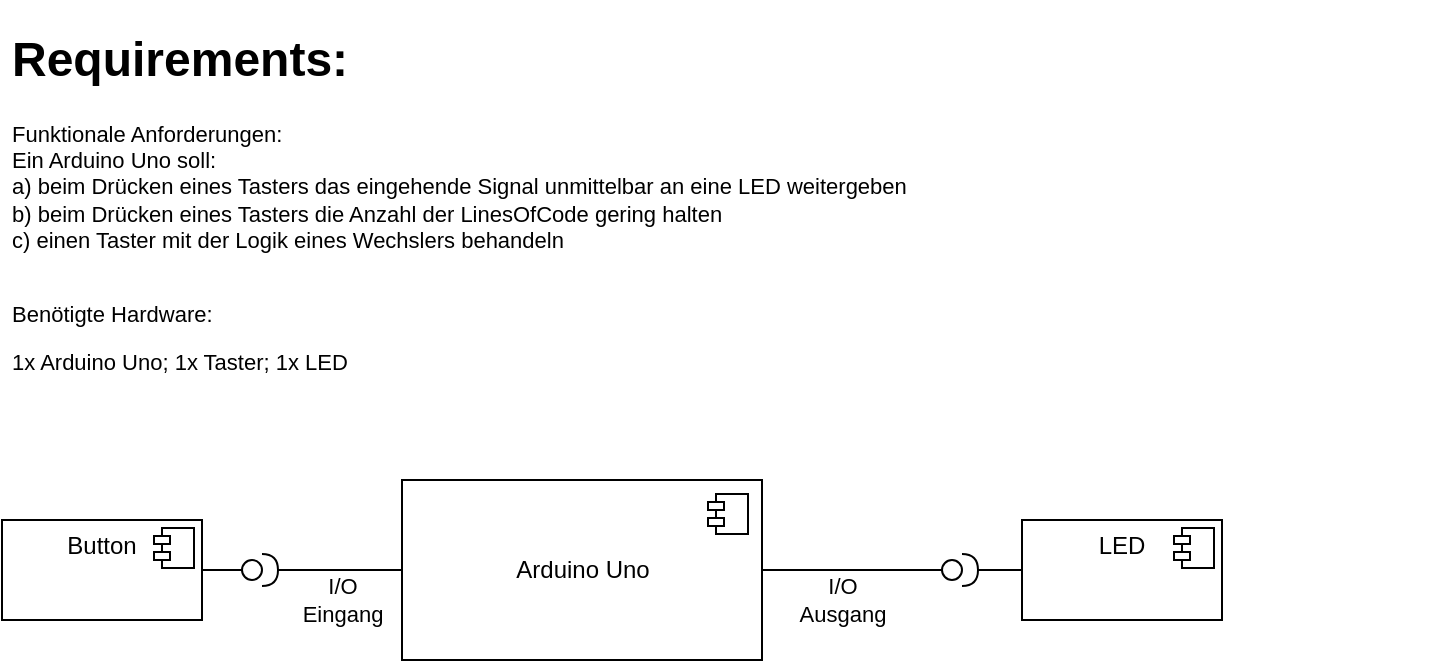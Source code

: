 <mxfile version="19.0.3" type="device"><diagram id="36zwE-z6Q4zJgXKyrYbW" name="UML Class Diagram"><mxGraphModel dx="529" dy="768" grid="1" gridSize="10" guides="1" tooltips="1" connect="1" arrows="1" fold="1" page="1" pageScale="1" pageWidth="827" pageHeight="1169" math="0" shadow="0"><root><mxCell id="0"/><mxCell id="1" parent="0"/><mxCell id="Gf3kWD1vWhFZ0rBYgrbV-1" value="Arduino Uno" style="html=1;dropTarget=0;" vertex="1" parent="1"><mxGeometry x="250" y="330" width="180" height="90" as="geometry"/></mxCell><mxCell id="Gf3kWD1vWhFZ0rBYgrbV-2" value="" style="shape=module;jettyWidth=8;jettyHeight=4;" vertex="1" parent="Gf3kWD1vWhFZ0rBYgrbV-1"><mxGeometry x="1" width="20" height="20" relative="1" as="geometry"><mxPoint x="-27" y="7" as="offset"/></mxGeometry></mxCell><mxCell id="Gf3kWD1vWhFZ0rBYgrbV-4" value="" style="rounded=0;orthogonalLoop=1;jettySize=auto;html=1;endArrow=none;endFill=0;sketch=0;sourcePerimeterSpacing=0;targetPerimeterSpacing=0;exitX=1;exitY=0.5;exitDx=0;exitDy=0;" edge="1" target="Gf3kWD1vWhFZ0rBYgrbV-6" parent="1" source="Gf3kWD1vWhFZ0rBYgrbV-17"><mxGeometry relative="1" as="geometry"><mxPoint x="120" y="375" as="sourcePoint"/><Array as="points"><mxPoint x="140" y="375"/></Array></mxGeometry></mxCell><mxCell id="Gf3kWD1vWhFZ0rBYgrbV-5" value="" style="rounded=0;orthogonalLoop=1;jettySize=auto;html=1;endArrow=halfCircle;endFill=0;endSize=6;strokeWidth=1;sketch=0;exitX=0;exitY=0.5;exitDx=0;exitDy=0;" edge="1" target="Gf3kWD1vWhFZ0rBYgrbV-6" parent="1" source="Gf3kWD1vWhFZ0rBYgrbV-1"><mxGeometry relative="1" as="geometry"><mxPoint x="370" y="465" as="sourcePoint"/><mxPoint x="200" y="375" as="targetPoint"/></mxGeometry></mxCell><mxCell id="Gf3kWD1vWhFZ0rBYgrbV-6" value="" style="ellipse;whiteSpace=wrap;html=1;align=center;aspect=fixed;resizable=0;points=[];outlineConnect=0;sketch=0;" vertex="1" parent="1"><mxGeometry x="170" y="370" width="10" height="10" as="geometry"/></mxCell><mxCell id="Gf3kWD1vWhFZ0rBYgrbV-11" value="" style="rounded=0;orthogonalLoop=1;jettySize=auto;html=1;endArrow=none;endFill=0;sketch=0;sourcePerimeterSpacing=0;targetPerimeterSpacing=0;exitX=1;exitY=0.5;exitDx=0;exitDy=0;" edge="1" target="Gf3kWD1vWhFZ0rBYgrbV-13" parent="1" source="Gf3kWD1vWhFZ0rBYgrbV-1"><mxGeometry relative="1" as="geometry"><mxPoint x="290" y="475" as="sourcePoint"/></mxGeometry></mxCell><mxCell id="Gf3kWD1vWhFZ0rBYgrbV-15" value="I/O&lt;br&gt;Ausgang" style="edgeLabel;html=1;align=center;verticalAlign=middle;resizable=0;points=[];" vertex="1" connectable="0" parent="Gf3kWD1vWhFZ0rBYgrbV-11"><mxGeometry x="0.167" y="-2" relative="1" as="geometry"><mxPoint x="-13" y="13" as="offset"/></mxGeometry></mxCell><mxCell id="Gf3kWD1vWhFZ0rBYgrbV-12" value="" style="rounded=0;orthogonalLoop=1;jettySize=auto;html=1;endArrow=halfCircle;endFill=0;endSize=6;strokeWidth=1;sketch=0;" edge="1" target="Gf3kWD1vWhFZ0rBYgrbV-13" parent="1"><mxGeometry relative="1" as="geometry"><mxPoint x="600" y="375" as="sourcePoint"/><mxPoint x="510" y="380" as="targetPoint"/><Array as="points"/></mxGeometry></mxCell><mxCell id="Gf3kWD1vWhFZ0rBYgrbV-13" value="" style="ellipse;whiteSpace=wrap;html=1;align=center;aspect=fixed;resizable=0;points=[];outlineConnect=0;sketch=0;" vertex="1" parent="1"><mxGeometry x="520" y="370" width="10" height="10" as="geometry"/></mxCell><mxCell id="Gf3kWD1vWhFZ0rBYgrbV-16" value="I/O&lt;br&gt;Eingang" style="edgeLabel;html=1;align=center;verticalAlign=middle;resizable=0;points=[];" vertex="1" connectable="0" parent="1"><mxGeometry x="220" y="390" as="geometry"/></mxCell><mxCell id="Gf3kWD1vWhFZ0rBYgrbV-17" value="&lt;p style=&quot;margin:0px;margin-top:6px;text-align:center;&quot;&gt;Button&lt;/p&gt;" style="align=left;overflow=fill;html=1;dropTarget=0;sketch=0;" vertex="1" parent="1"><mxGeometry x="50" y="350" width="100" height="50" as="geometry"/></mxCell><mxCell id="Gf3kWD1vWhFZ0rBYgrbV-18" value="" style="shape=component;jettyWidth=8;jettyHeight=4;sketch=0;" vertex="1" parent="Gf3kWD1vWhFZ0rBYgrbV-17"><mxGeometry x="1" width="20" height="20" relative="1" as="geometry"><mxPoint x="-24" y="4" as="offset"/></mxGeometry></mxCell><mxCell id="Gf3kWD1vWhFZ0rBYgrbV-19" value="&lt;p style=&quot;margin:0px;margin-top:6px;text-align:center;&quot;&gt;LED&lt;/p&gt;" style="align=left;overflow=fill;html=1;dropTarget=0;sketch=0;" vertex="1" parent="1"><mxGeometry x="560" y="350" width="100" height="50" as="geometry"/></mxCell><mxCell id="Gf3kWD1vWhFZ0rBYgrbV-20" value="" style="shape=component;jettyWidth=8;jettyHeight=4;sketch=0;" vertex="1" parent="Gf3kWD1vWhFZ0rBYgrbV-19"><mxGeometry x="1" width="20" height="20" relative="1" as="geometry"><mxPoint x="-24" y="4" as="offset"/></mxGeometry></mxCell><mxCell id="Gf3kWD1vWhFZ0rBYgrbV-21" value="&lt;p style=&quot;line-height: 0.01;&quot;&gt;&lt;/p&gt;&lt;h1&gt;Requirements:&lt;/h1&gt;&lt;p style=&quot;font-size: 11px;&quot;&gt;&lt;span style=&quot;background-color: initial;&quot;&gt;Funktionale Anforderungen:&lt;/span&gt;&lt;br&gt;&lt;span style=&quot;background-color: initial;&quot;&gt;Ein Arduino Uno soll:&lt;/span&gt;&lt;br&gt;&lt;span style=&quot;background-color: initial;&quot;&gt;a) beim Drücken eines Tasters das eingehende Signal unmittelbar an eine LED weitergeben&lt;/span&gt;&lt;br&gt;&lt;span style=&quot;background-color: initial;&quot;&gt;b) beim Drücken eines Tasters die Anzahl der LinesOfCode gering halten&lt;/span&gt;&lt;br&gt;&lt;span style=&quot;background-color: initial;&quot;&gt;c) einen Taster mit der Logik eines Wechslers behandeln&lt;/span&gt;&lt;/p&gt;&lt;p style=&quot;font-size: 11px;&quot;&gt;&lt;br&gt;&lt;span style=&quot;background-color: initial;&quot;&gt;Benötigte Hardware:&lt;/span&gt;&lt;br&gt;&lt;/p&gt;&lt;p style=&quot;font-size: 11px;&quot;&gt;1x Arduino Uno; 1x Taster; 1x LED&lt;/p&gt;&lt;p&gt;&amp;nbsp;&lt;/p&gt;&lt;p&gt;&lt;/p&gt;" style="text;html=1;strokeColor=none;fillColor=none;spacing=5;spacingTop=-20;whiteSpace=wrap;overflow=hidden;rounded=0;sketch=0;" vertex="1" parent="1"><mxGeometry x="50" y="100" width="720" height="200" as="geometry"/></mxCell></root></mxGraphModel></diagram></mxfile>